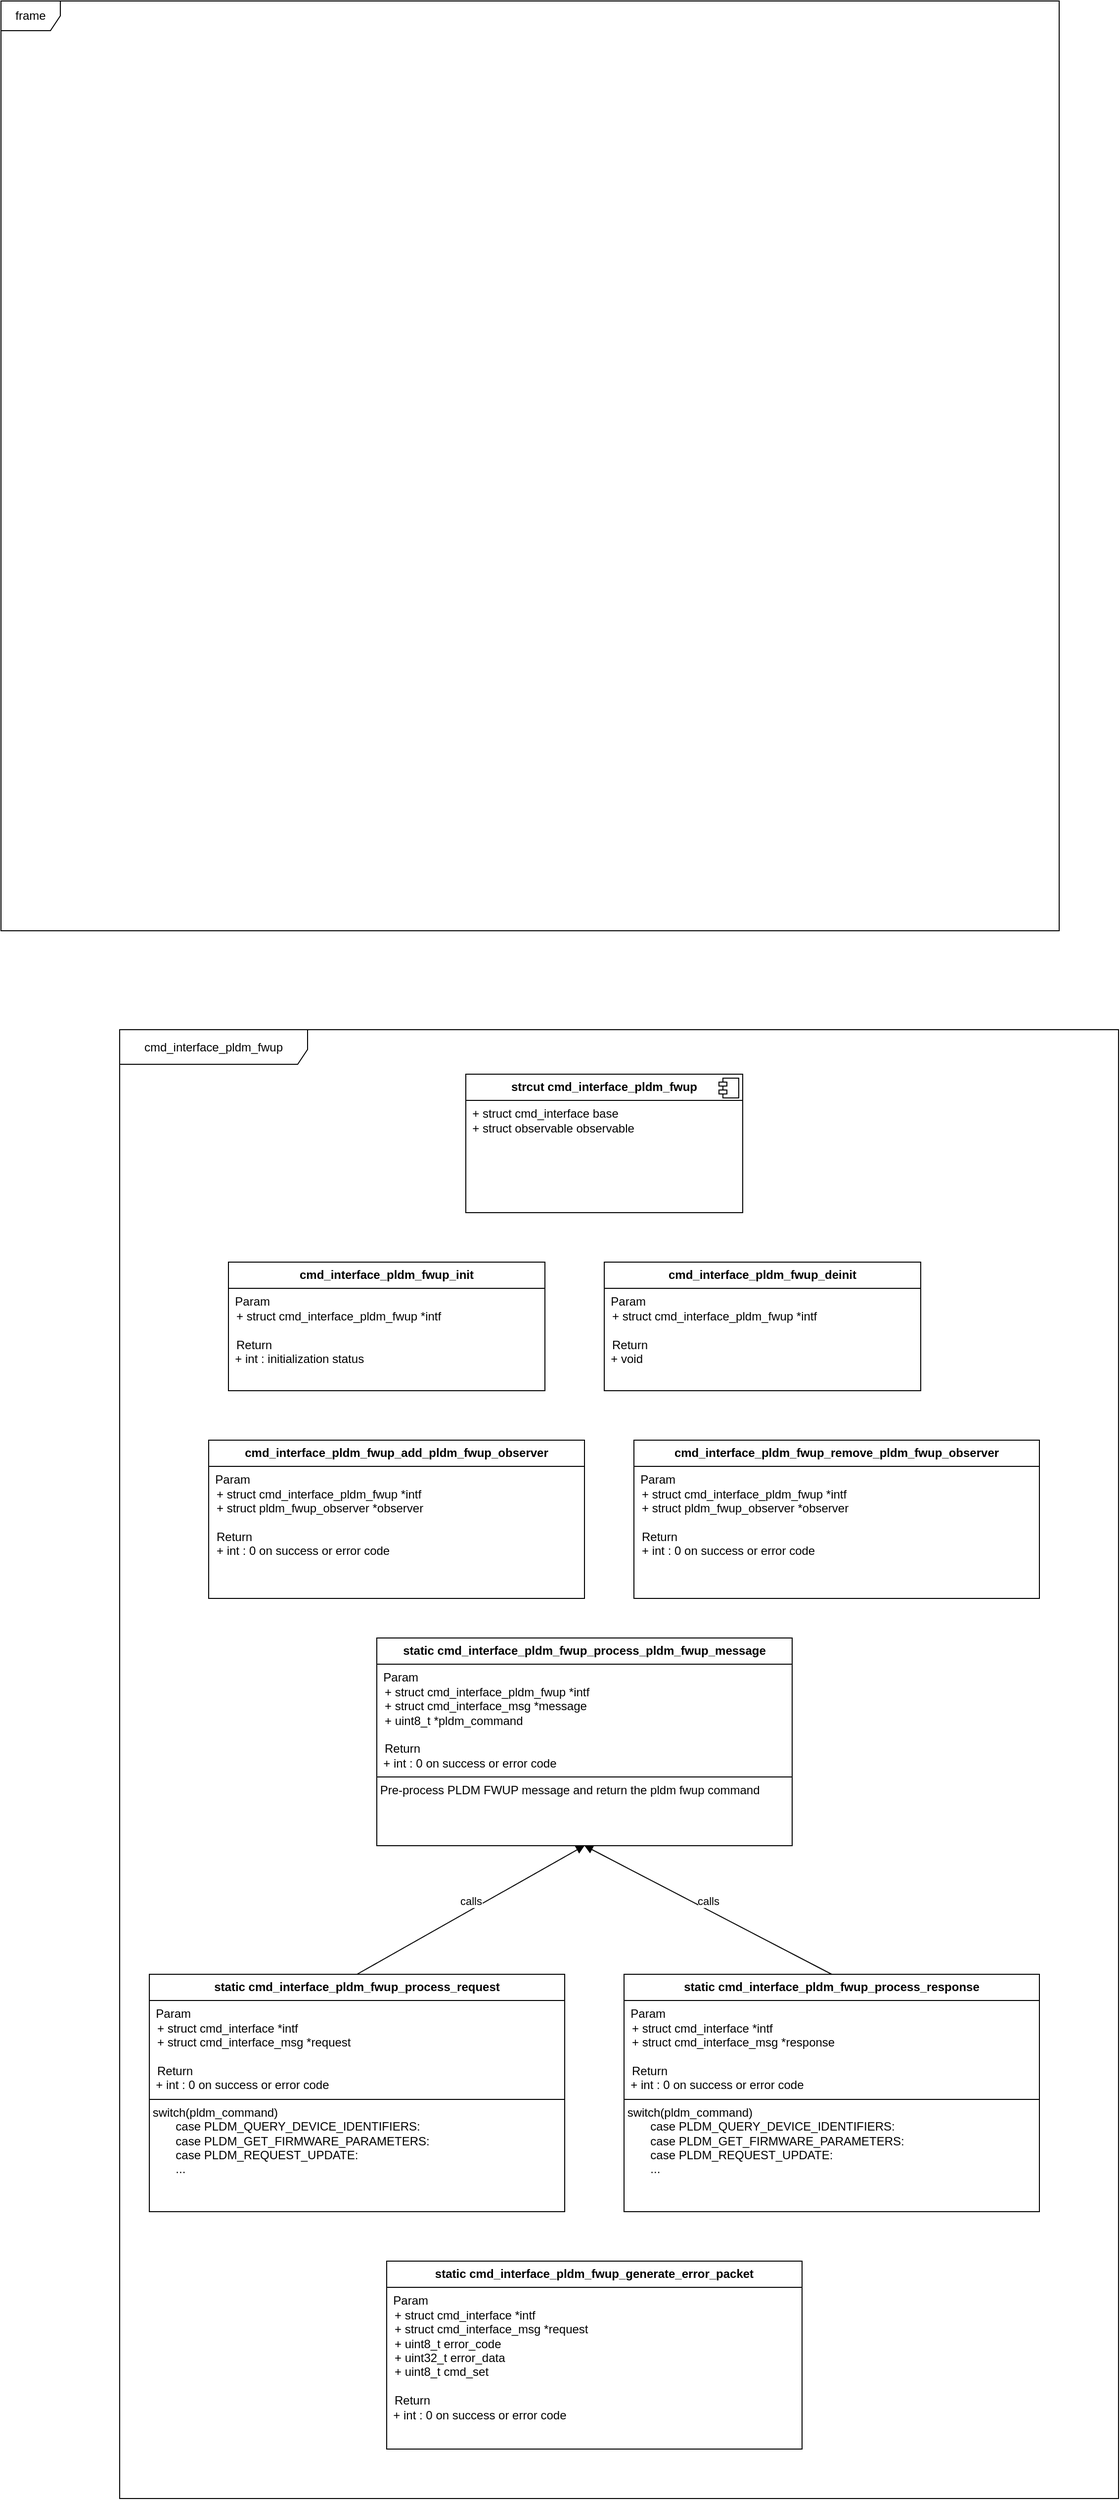 <mxfile version="24.1.0" type="github">
  <diagram name="Page-1" id="c4acf3e9-155e-7222-9cf6-157b1a14988f">
    <mxGraphModel dx="5220" dy="1398" grid="1" gridSize="10" guides="1" tooltips="1" connect="1" arrows="1" fold="1" page="1" pageScale="1" pageWidth="1100" pageHeight="1700" background="none" math="0" shadow="0">
      <root>
        <mxCell id="0" />
        <mxCell id="1" parent="0" />
        <mxCell id="_j4X746B0ao-bdHcx2p2-45" value="" style="group" vertex="1" connectable="0" parent="1">
          <mxGeometry x="-2050" y="1090" width="1010" height="1485" as="geometry" />
        </mxCell>
        <mxCell id="_j4X746B0ao-bdHcx2p2-13" value="&lt;p style=&quot;margin:0px;margin-top:6px;text-align:center;&quot;&gt;&lt;b&gt;strcut cmd_interface_pldm_fwup&lt;/b&gt;&lt;/p&gt;&lt;hr size=&quot;1&quot; style=&quot;border-style:solid;&quot;&gt;&lt;div&gt;&amp;nbsp; + struct cmd_interface base&lt;/div&gt;&lt;div&gt;&amp;nbsp; + struct observable observable&lt;br&gt;&lt;/div&gt;" style="align=left;overflow=fill;html=1;dropTarget=0;whiteSpace=wrap;" vertex="1" parent="_j4X746B0ao-bdHcx2p2-45">
          <mxGeometry x="350" y="45" width="280" height="140" as="geometry" />
        </mxCell>
        <mxCell id="_j4X746B0ao-bdHcx2p2-14" value="" style="shape=component;jettyWidth=8;jettyHeight=4;" vertex="1" parent="_j4X746B0ao-bdHcx2p2-13">
          <mxGeometry x="1" width="20" height="20" relative="1" as="geometry">
            <mxPoint x="-24" y="4" as="offset" />
          </mxGeometry>
        </mxCell>
        <mxCell id="_j4X746B0ao-bdHcx2p2-21" value="&lt;div&gt;cmd_interface_pldm_fwup&lt;/div&gt;" style="shape=umlFrame;whiteSpace=wrap;html=1;pointerEvents=0;width=190;height=35;" vertex="1" parent="_j4X746B0ao-bdHcx2p2-45">
          <mxGeometry width="1010" height="1485" as="geometry" />
        </mxCell>
        <mxCell id="_j4X746B0ao-bdHcx2p2-30" value="&lt;p style=&quot;margin:0px;margin-top:6px;text-align:center;&quot;&gt;&lt;b&gt;cmd_interface_pldm_fwup_init&lt;/b&gt;&lt;/p&gt;&lt;p style=&quot;margin:0px;margin-top:4px;text-align:center;&quot;&gt;&lt;/p&gt;&lt;hr size=&quot;1&quot; style=&quot;border-style:solid;&quot;&gt;&lt;div style=&quot;height:2px;&quot;&gt;&amp;nbsp; Param&lt;br&gt;&lt;p style=&quot;margin:0px;margin-left:8px;&quot;&gt;+ struct cmd_interface_pldm_fwup *intf&lt;br&gt;&lt;/p&gt;&lt;p style=&quot;margin:0px;margin-left:8px;&quot;&gt;&lt;br&gt;&lt;/p&gt;&lt;p style=&quot;margin:0px;margin-left:8px;&quot;&gt;Return&lt;/p&gt;&amp;nbsp; + int : initialization status&lt;/div&gt;" style="verticalAlign=top;align=left;overflow=fill;html=1;whiteSpace=wrap;" vertex="1" parent="_j4X746B0ao-bdHcx2p2-45">
          <mxGeometry x="110" y="235" width="320" height="130" as="geometry" />
        </mxCell>
        <mxCell id="_j4X746B0ao-bdHcx2p2-31" value="&lt;p style=&quot;margin:0px;margin-top:6px;text-align:center;&quot;&gt;&lt;b&gt;cmd_interface_pldm_fwup_deinit&lt;/b&gt;&lt;/p&gt;&lt;p style=&quot;margin:0px;margin-top:4px;text-align:center;&quot;&gt;&lt;/p&gt;&lt;hr size=&quot;1&quot; style=&quot;border-style:solid;&quot;&gt;&lt;div style=&quot;height:2px;&quot;&gt;&amp;nbsp; Param&lt;br&gt;&lt;p style=&quot;margin:0px;margin-left:8px;&quot;&gt;+ struct cmd_interface_pldm_fwup *intf&lt;br&gt;&lt;/p&gt;&lt;p style=&quot;margin:0px;margin-left:8px;&quot;&gt;&lt;br&gt;&lt;/p&gt;&lt;p style=&quot;margin:0px;margin-left:8px;&quot;&gt;Return&lt;/p&gt;&amp;nbsp; + void&lt;br&gt;&lt;/div&gt;" style="verticalAlign=top;align=left;overflow=fill;html=1;whiteSpace=wrap;" vertex="1" parent="_j4X746B0ao-bdHcx2p2-45">
          <mxGeometry x="490" y="235" width="320" height="130" as="geometry" />
        </mxCell>
        <mxCell id="_j4X746B0ao-bdHcx2p2-32" value="&lt;p style=&quot;margin:0px;margin-top:6px;text-align:center;&quot;&gt;&lt;b&gt;cmd_interface_pldm_fwup_add_pldm_fwup_observer&lt;/b&gt;&lt;/p&gt;&lt;hr size=&quot;1&quot; style=&quot;border-style:solid;&quot;&gt;&amp;nbsp; Param&lt;br&gt;&lt;p style=&quot;margin:0px;margin-left:8px;&quot;&gt;+ struct cmd_interface_pldm_fwup *intf&lt;/p&gt;&lt;p style=&quot;margin:0px;margin-left:8px;&quot;&gt;+ struct pldm_fwup_observer *observer&lt;br&gt;&lt;/p&gt;&lt;p style=&quot;margin:0px;margin-left:8px;&quot;&gt;&lt;br&gt;&lt;/p&gt;&lt;p style=&quot;margin:0px;margin-left:8px;&quot;&gt;Return&lt;/p&gt;&lt;p style=&quot;margin:0px;margin-left:8px;&quot;&gt;+ int : 0 on success or error code&lt;br&gt;&lt;/p&gt;" style="verticalAlign=top;align=left;overflow=fill;html=1;whiteSpace=wrap;" vertex="1" parent="_j4X746B0ao-bdHcx2p2-45">
          <mxGeometry x="90" y="415" width="380" height="160" as="geometry" />
        </mxCell>
        <mxCell id="_j4X746B0ao-bdHcx2p2-34" value="&lt;p style=&quot;margin:0px;margin-top:6px;text-align:center;&quot;&gt;&lt;b&gt;cmd_interface_pldm_fwup_remove_pldm_fwup_observer&lt;/b&gt;&lt;/p&gt;&lt;hr size=&quot;1&quot; style=&quot;border-style:solid;&quot;&gt;&amp;nbsp; Param&lt;br&gt;&lt;p style=&quot;margin:0px;margin-left:8px;&quot;&gt;+ struct cmd_interface_pldm_fwup *intf&lt;/p&gt;&lt;p style=&quot;margin:0px;margin-left:8px;&quot;&gt;+ struct pldm_fwup_observer *observer&lt;br&gt;&lt;/p&gt;&lt;p style=&quot;margin:0px;margin-left:8px;&quot;&gt;&lt;br&gt;&lt;/p&gt;&lt;p style=&quot;margin:0px;margin-left:8px;&quot;&gt;Return&lt;/p&gt;&lt;p style=&quot;margin:0px;margin-left:8px;&quot;&gt;+ int : 0 on success or error code&lt;br&gt;&lt;/p&gt;" style="verticalAlign=top;align=left;overflow=fill;html=1;whiteSpace=wrap;" vertex="1" parent="_j4X746B0ao-bdHcx2p2-45">
          <mxGeometry x="520" y="415" width="410" height="160" as="geometry" />
        </mxCell>
        <mxCell id="_j4X746B0ao-bdHcx2p2-39" value="&lt;p style=&quot;margin:0px;margin-top:6px;text-align:center;&quot;&gt;&lt;b&gt;static cmd_interface_pldm_fwup_process_pldm_fwup_message&lt;/b&gt;&lt;/p&gt;&lt;p style=&quot;margin:0px;margin-top:4px;text-align:center;&quot;&gt;&lt;/p&gt;&lt;hr size=&quot;1&quot; style=&quot;border-style:solid;&quot;&gt;&amp;nbsp; Param&lt;br&gt;&lt;p style=&quot;margin:0px;margin-left:8px;&quot;&gt;+ struct cmd_interface_pldm_fwup *intf&lt;/p&gt;&lt;p style=&quot;margin:0px;margin-left:8px;&quot;&gt;+ struct cmd_interface_msg *message&lt;/p&gt;&lt;p style=&quot;margin:0px;margin-left:8px;&quot;&gt;+ uint8_t *pldm_command&lt;br&gt;&lt;/p&gt;&lt;p style=&quot;margin:0px;margin-left:8px;&quot;&gt;&lt;br&gt;&lt;/p&gt;&lt;p style=&quot;margin:0px;margin-left:8px;&quot;&gt;Return&lt;/p&gt;&amp;nbsp; + int : 0 on success or error code&lt;p style=&quot;margin:0px;margin-left:4px;&quot;&gt;&lt;/p&gt;&lt;hr size=&quot;1&quot; style=&quot;border-style:solid;&quot;&gt;&amp;nbsp;Pre-process PLDM FWUP message and return the pldm fwup command" style="verticalAlign=top;align=left;overflow=fill;html=1;whiteSpace=wrap;" vertex="1" parent="_j4X746B0ao-bdHcx2p2-45">
          <mxGeometry x="260" y="615" width="420" height="210" as="geometry" />
        </mxCell>
        <mxCell id="_j4X746B0ao-bdHcx2p2-40" value="&lt;p style=&quot;margin:0px;margin-top:6px;text-align:center;&quot;&gt;&lt;b&gt;static cmd_interface_pldm_fwup_process_request&lt;/b&gt;&lt;/p&gt;&lt;p style=&quot;margin:0px;margin-top:4px;text-align:center;&quot;&gt;&lt;/p&gt;&lt;hr size=&quot;1&quot; style=&quot;border-style:solid;&quot;&gt;&amp;nbsp; Param&lt;br&gt;&lt;p style=&quot;margin:0px;margin-left:8px;&quot;&gt;+ struct cmd_interface *intf&lt;/p&gt;&lt;p style=&quot;margin:0px;margin-left:8px;&quot;&gt;+ struct cmd_interface_msg *request&lt;/p&gt;&lt;p style=&quot;margin:0px;margin-left:8px;&quot;&gt;&lt;br&gt;&lt;/p&gt;&lt;p style=&quot;margin:0px;margin-left:8px;&quot;&gt;Return&lt;/p&gt;&amp;nbsp; + int : 0 on success or error code&lt;p style=&quot;margin:0px;margin-left:4px;&quot;&gt;&lt;/p&gt;&lt;hr size=&quot;1&quot; style=&quot;border-style:solid;&quot;&gt;&lt;div&gt;&amp;nbsp;switch(pldm_command)&lt;/div&gt;&lt;div&gt;&lt;span style=&quot;white-space: pre;&quot;&gt;&#x9;&lt;/span&gt;case PLDM_QUERY_DEVICE_IDENTIFIERS:&lt;/div&gt;&lt;div&gt;&lt;span style=&quot;white-space: pre;&quot;&gt;&#x9;&lt;/span&gt;case PLDM_GET_FIRMWARE_PARAMETERS:&lt;/div&gt;&lt;div&gt;&lt;span style=&quot;white-space: pre;&quot;&gt;&#x9;&lt;/span&gt;case PLDM_REQUEST_UPDATE:&lt;/div&gt;&lt;div&gt;&lt;span style=&quot;white-space: pre;&quot;&gt;&#x9;&lt;/span&gt;...&lt;/div&gt;&lt;div&gt;&lt;span style=&quot;white-space: pre;&quot;&gt;&#x9;&lt;/span&gt;&lt;br&gt;&lt;/div&gt;" style="verticalAlign=top;align=left;overflow=fill;html=1;whiteSpace=wrap;" vertex="1" parent="_j4X746B0ao-bdHcx2p2-45">
          <mxGeometry x="30" y="955" width="420" height="240" as="geometry" />
        </mxCell>
        <mxCell id="_j4X746B0ao-bdHcx2p2-41" value="&lt;p style=&quot;margin:0px;margin-top:6px;text-align:center;&quot;&gt;&lt;b&gt;static cmd_interface_pldm_fwup_process_response&lt;/b&gt;&lt;/p&gt;&lt;p style=&quot;margin:0px;margin-top:4px;text-align:center;&quot;&gt;&lt;/p&gt;&lt;hr size=&quot;1&quot; style=&quot;border-style:solid;&quot;&gt;&amp;nbsp; Param&lt;br&gt;&lt;p style=&quot;margin:0px;margin-left:8px;&quot;&gt;+ struct cmd_interface *intf&lt;/p&gt;&lt;p style=&quot;margin:0px;margin-left:8px;&quot;&gt;+ struct cmd_interface_msg *response&lt;/p&gt;&lt;p style=&quot;margin:0px;margin-left:8px;&quot;&gt;&lt;br&gt;&lt;/p&gt;&lt;p style=&quot;margin:0px;margin-left:8px;&quot;&gt;Return&lt;/p&gt;&amp;nbsp; + int : 0 on success or error code&lt;p style=&quot;margin:0px;margin-left:4px;&quot;&gt;&lt;/p&gt;&lt;hr size=&quot;1&quot; style=&quot;border-style:solid;&quot;&gt;&lt;div&gt;&amp;nbsp;switch(pldm_command)&lt;/div&gt;&lt;div&gt;&lt;span style=&quot;white-space: pre;&quot;&gt;&#x9;&lt;/span&gt;case PLDM_QUERY_DEVICE_IDENTIFIERS:&lt;/div&gt;&lt;div&gt;&lt;span style=&quot;white-space: pre;&quot;&gt;&#x9;&lt;/span&gt;case PLDM_GET_FIRMWARE_PARAMETERS:&lt;/div&gt;&lt;div&gt;&lt;span style=&quot;white-space: pre;&quot;&gt;&#x9;&lt;/span&gt;case PLDM_REQUEST_UPDATE:&lt;/div&gt;&lt;div&gt;&lt;span style=&quot;white-space: pre;&quot;&gt;&#x9;&lt;/span&gt;...&lt;/div&gt;&lt;div&gt;&lt;span style=&quot;white-space: pre;&quot;&gt;&#x9;&lt;/span&gt;&lt;br&gt;&lt;/div&gt;" style="verticalAlign=top;align=left;overflow=fill;html=1;whiteSpace=wrap;" vertex="1" parent="_j4X746B0ao-bdHcx2p2-45">
          <mxGeometry x="510" y="955" width="420" height="240" as="geometry" />
        </mxCell>
        <mxCell id="_j4X746B0ao-bdHcx2p2-42" value="calls" style="html=1;verticalAlign=bottom;endArrow=block;curved=0;rounded=0;entryX=0.5;entryY=1;entryDx=0;entryDy=0;exitX=0.5;exitY=0;exitDx=0;exitDy=0;" edge="1" parent="_j4X746B0ao-bdHcx2p2-45" source="_j4X746B0ao-bdHcx2p2-40" target="_j4X746B0ao-bdHcx2p2-39">
          <mxGeometry width="80" relative="1" as="geometry">
            <mxPoint x="410" y="1025" as="sourcePoint" />
            <mxPoint x="490" y="1025" as="targetPoint" />
          </mxGeometry>
        </mxCell>
        <mxCell id="_j4X746B0ao-bdHcx2p2-43" value="calls" style="html=1;verticalAlign=bottom;endArrow=block;curved=0;rounded=0;entryX=0.5;entryY=1;entryDx=0;entryDy=0;exitX=0.5;exitY=0;exitDx=0;exitDy=0;" edge="1" parent="_j4X746B0ao-bdHcx2p2-45" source="_j4X746B0ao-bdHcx2p2-41" target="_j4X746B0ao-bdHcx2p2-39">
          <mxGeometry width="80" relative="1" as="geometry">
            <mxPoint x="350" y="975" as="sourcePoint" />
            <mxPoint x="580" y="845" as="targetPoint" />
          </mxGeometry>
        </mxCell>
        <mxCell id="_j4X746B0ao-bdHcx2p2-44" value="&lt;p style=&quot;margin:0px;margin-top:6px;text-align:center;&quot;&gt;&lt;b&gt;static cmd_interface_pldm_fwup_generate_error_packet&lt;/b&gt;&lt;/p&gt;&lt;p style=&quot;margin:0px;margin-top:4px;text-align:center;&quot;&gt;&lt;/p&gt;&lt;hr size=&quot;1&quot; style=&quot;border-style:solid;&quot;&gt;&amp;nbsp; Param&lt;br&gt;&lt;p style=&quot;margin:0px;margin-left:8px;&quot;&gt;+ struct cmd_interface *intf&lt;/p&gt;&lt;p style=&quot;margin:0px;margin-left:8px;&quot;&gt;+ struct cmd_interface_msg *request&lt;/p&gt;&lt;p style=&quot;margin:0px;margin-left:8px;&quot;&gt;+ uint8_t error_code&lt;/p&gt;&lt;p style=&quot;margin:0px;margin-left:8px;&quot;&gt;+ uint32_t error_data&lt;/p&gt;&lt;p style=&quot;margin:0px;margin-left:8px;&quot;&gt;+ uint8_t cmd_set&lt;br&gt;&lt;/p&gt;&lt;p style=&quot;margin:0px;margin-left:8px;&quot;&gt;&lt;br&gt;&lt;/p&gt;&lt;p style=&quot;margin:0px;margin-left:8px;&quot;&gt;Return&lt;/p&gt;&amp;nbsp; + int : 0 on success or error code&lt;p style=&quot;margin:0px;margin-left:4px;&quot;&gt;&lt;/p&gt;&lt;br&gt;&lt;div&gt;&lt;span style=&quot;white-space: pre;&quot;&gt;&#x9;&lt;/span&gt;&lt;br&gt;&lt;/div&gt;" style="verticalAlign=top;align=left;overflow=fill;html=1;whiteSpace=wrap;" vertex="1" parent="_j4X746B0ao-bdHcx2p2-45">
          <mxGeometry x="270" y="1245" width="420" height="190" as="geometry" />
        </mxCell>
        <mxCell id="_j4X746B0ao-bdHcx2p2-46" value="frame" style="shape=umlFrame;whiteSpace=wrap;html=1;pointerEvents=0;" vertex="1" parent="1">
          <mxGeometry x="-2170" y="50" width="1070" height="940" as="geometry" />
        </mxCell>
      </root>
    </mxGraphModel>
  </diagram>
</mxfile>
